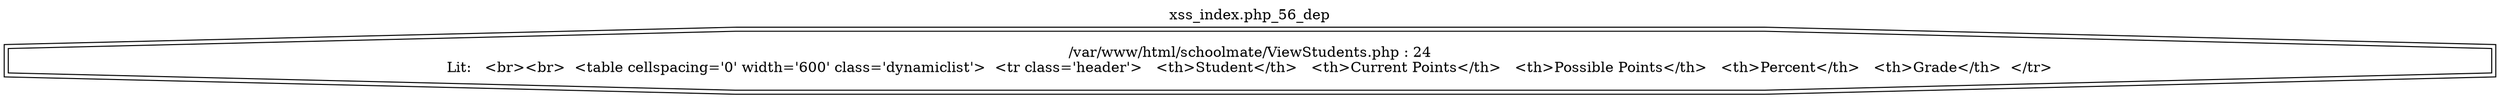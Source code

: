 digraph cfg {
  label="xss_index.php_56_dep";
  labelloc=t;
  n1 [shape=doubleoctagon, label="/var/www/html/schoolmate/ViewStudents.php : 24\nLit:   <br><br>  <table cellspacing='0' width='600' class='dynamiclist'>  <tr class='header'>   <th>Student</th>   <th>Current Points</th>   <th>Possible Points</th>   <th>Percent</th>   <th>Grade</th>  </tr>\n"];
}
